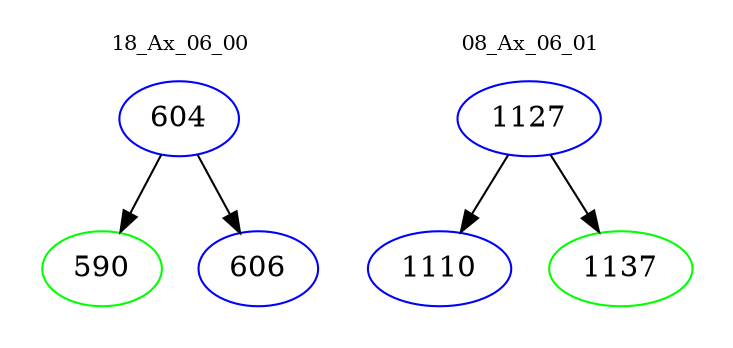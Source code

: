 digraph{
subgraph cluster_0 {
color = white
label = "18_Ax_06_00";
fontsize=10;
T0_604 [label="604", color="blue"]
T0_604 -> T0_590 [color="black"]
T0_590 [label="590", color="green"]
T0_604 -> T0_606 [color="black"]
T0_606 [label="606", color="blue"]
}
subgraph cluster_1 {
color = white
label = "08_Ax_06_01";
fontsize=10;
T1_1127 [label="1127", color="blue"]
T1_1127 -> T1_1110 [color="black"]
T1_1110 [label="1110", color="blue"]
T1_1127 -> T1_1137 [color="black"]
T1_1137 [label="1137", color="green"]
}
}
